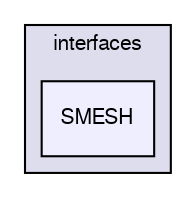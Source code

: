 digraph "src/triSurface/triSurface/interfaces/SMESH" {
  bgcolor=transparent;
  compound=true
  node [ fontsize="10", fontname="FreeSans"];
  edge [ labelfontsize="10", labelfontname="FreeSans"];
  subgraph clusterdir_09361cf56c32d5394d8654f03a55f311 {
    graph [ bgcolor="#ddddee", pencolor="black", label="interfaces" fontname="FreeSans", fontsize="10", URL="dir_09361cf56c32d5394d8654f03a55f311.html"]
  dir_535d9a4f66516117773465c39a557558 [shape=box, label="SMESH", style="filled", fillcolor="#eeeeff", pencolor="black", URL="dir_535d9a4f66516117773465c39a557558.html"];
  }
}
